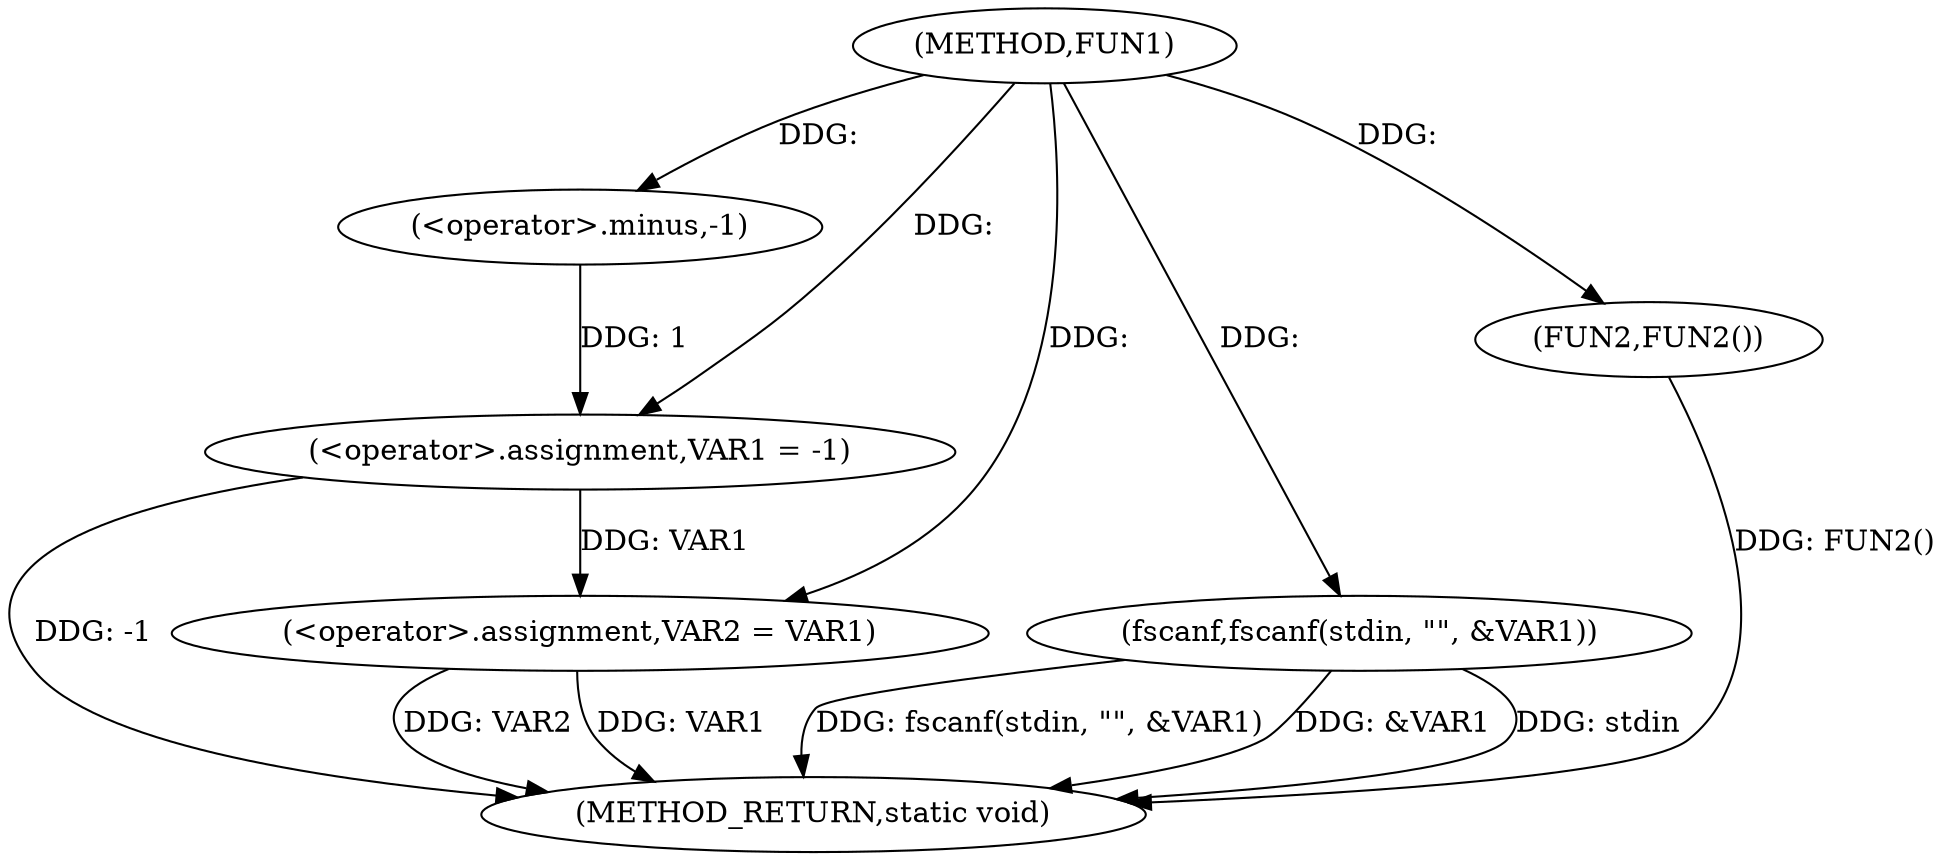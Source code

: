digraph FUN1 {  
"1000100" [label = "(METHOD,FUN1)" ]
"1000116" [label = "(METHOD_RETURN,static void)" ]
"1000103" [label = "(<operator>.assignment,VAR1 = -1)" ]
"1000105" [label = "(<operator>.minus,-1)" ]
"1000107" [label = "(fscanf,fscanf(stdin, \"\", &VAR1))" ]
"1000112" [label = "(<operator>.assignment,VAR2 = VAR1)" ]
"1000115" [label = "(FUN2,FUN2())" ]
  "1000107" -> "1000116"  [ label = "DDG: stdin"] 
  "1000107" -> "1000116"  [ label = "DDG: fscanf(stdin, \"\", &VAR1)"] 
  "1000103" -> "1000116"  [ label = "DDG: -1"] 
  "1000112" -> "1000116"  [ label = "DDG: VAR1"] 
  "1000115" -> "1000116"  [ label = "DDG: FUN2()"] 
  "1000112" -> "1000116"  [ label = "DDG: VAR2"] 
  "1000107" -> "1000116"  [ label = "DDG: &VAR1"] 
  "1000105" -> "1000103"  [ label = "DDG: 1"] 
  "1000100" -> "1000103"  [ label = "DDG: "] 
  "1000100" -> "1000105"  [ label = "DDG: "] 
  "1000100" -> "1000107"  [ label = "DDG: "] 
  "1000103" -> "1000112"  [ label = "DDG: VAR1"] 
  "1000100" -> "1000112"  [ label = "DDG: "] 
  "1000100" -> "1000115"  [ label = "DDG: "] 
}
